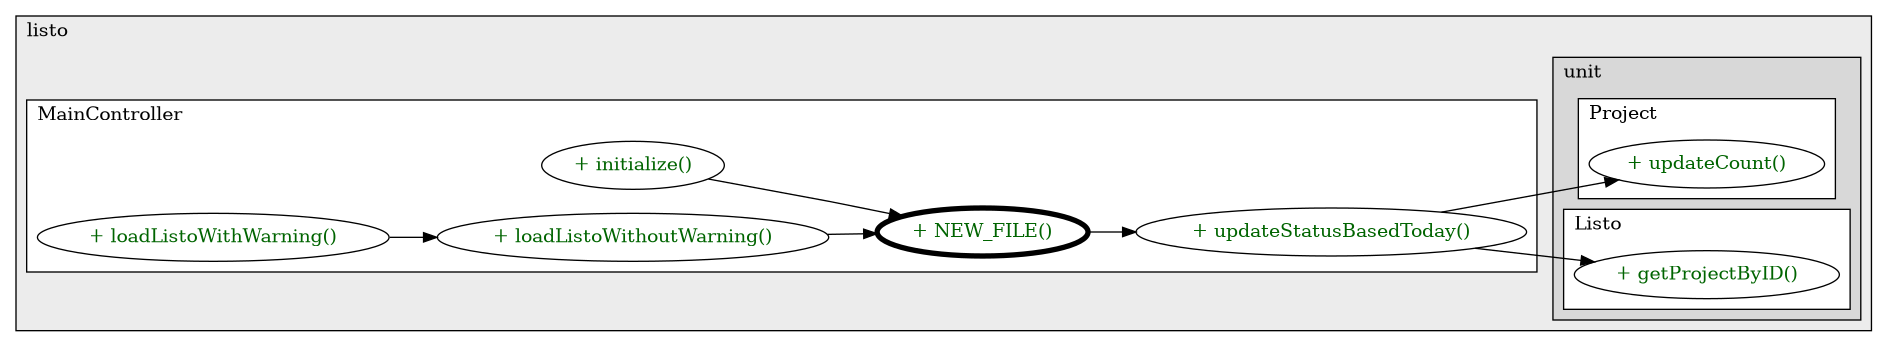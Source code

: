 @startuml

/' diagram meta data start
config=CallConfiguration;
{
  "rootMethod": "cherryrockstudios.listo.MainController#NEW_FILE()",
  "projectClassification": {
    "searchMode": "OpenProject", // OpenProject, AllProjects
    "includedProjects": "",
    "pathEndKeywords": "*.impl",
    "isClientPath": "",
    "isClientName": "",
    "isTestPath": "",
    "isTestName": "",
    "isMappingPath": "",
    "isMappingName": "",
    "isDataAccessPath": "",
    "isDataAccessName": "",
    "isDataStructurePath": "",
    "isDataStructureName": "",
    "isInterfaceStructuresPath": "",
    "isInterfaceStructuresName": "",
    "isEntryPointPath": "",
    "isEntryPointName": "",
    "treatFinalFieldsAsMandatory": false
  },
  "graphRestriction": {
    "classPackageExcludeFilter": "",
    "classPackageIncludeFilter": "",
    "classNameExcludeFilter": "",
    "classNameIncludeFilter": "",
    "methodNameExcludeFilter": "",
    "methodNameIncludeFilter": "",
    "removeByInheritance": "", // inheritance/annotation based filtering is done in a second step
    "removeByAnnotation": "",
    "removeByClassPackage": "", // cleanup the graph after inheritance/annotation based filtering is done
    "removeByClassName": "",
    "cutMappings": false,
    "cutEnum": true,
    "cutTests": true,
    "cutClient": true,
    "cutDataAccess": false,
    "cutInterfaceStructures": false,
    "cutDataStructures": false,
    "cutGetterAndSetter": true,
    "cutConstructors": true
  },
  "graphTraversal": {
    "forwardDepth": 3,
    "backwardDepth": 3,
    "classPackageExcludeFilter": "",
    "classPackageIncludeFilter": "",
    "classNameExcludeFilter": "",
    "classNameIncludeFilter": "",
    "methodNameExcludeFilter": "",
    "methodNameIncludeFilter": "",
    "hideMappings": false,
    "hideDataStructures": false,
    "hidePrivateMethods": true,
    "hideInterfaceCalls": true, // indirection: implementation -> interface (is hidden) -> implementation
    "onlyShowApplicationEntryPoints": false, // root node is included
    "useMethodCallsForStructureDiagram": "ForwardOnly" // ForwardOnly, BothDirections, No
  },
  "details": {
    "aggregation": "GroupByClass", // ByClass, GroupByClass, None
    "showMethodParametersTypes": false,
    "showMethodParametersNames": false,
    "showMethodReturnType": false,
    "showPackageLevels": 2,
    "showCallOrder": false,
    "edgeMode": "MethodsOnly", // TypesOnly, MethodsOnly, TypesAndMethods, MethodsAndDirectTypeUsage
    "showDetailedClassStructure": false
  },
  "rootClass": "cherryrockstudios.listo.MainController",
  "extensionCallbackMethod": "" // qualified.class.name#methodName - signature: public static String method(String)
}
diagram meta data end '/



digraph g {
    rankdir="LR"
    splines=polyline
    

'nodes 
subgraph cluster_102982545 { 
   	label=listo
	labeljust=l
	fillcolor="#ececec"
	style=filled
   
   subgraph cluster_1102070209 { 
   	label=unit
	labeljust=l
	fillcolor="#d8d8d8"
	style=filled
   
   subgraph cluster_190160133 { 
   	label=Project
	labeljust=l
	fillcolor=white
	style=filled
   
   Project971874320XXXupdateCount104431[
	label="+ updateCount()"
	style=filled
	fillcolor=white
	tooltip="Project

&#10;  Updates the count variable. (Only used when loading a Listo)&#10; &#10;  @param newCount: the new count value extracted form a loaded Listo.&#10; "
	fontcolor=darkgreen
];
} 

subgraph cluster_884601869 { 
   	label=Listo
	labeljust=l
	fillcolor=white
	style=filled
   
   Listo971874320XXXgetProjectByID104431[
	label="+ getProjectByID()"
	style=filled
	fillcolor=white
	tooltip="Listo

&#10;  Loops through the project list to get a project by its project ID.&#10;  Returns null if project can't be found&#10; &#10;  @param projectID: the ID of the project we want to access&#10;  @return the Project to be acessed by its ID, nul if no project found&#10; "
	fontcolor=darkgreen
];
} 
} 

subgraph cluster_74739137 { 
   	label=MainController
	labeljust=l
	fillcolor=white
	style=filled
   
   MainController477830142XXXNEW_FILE0[
	label="+ NEW_FILE()"
	style=filled
	fillcolor=white
	tooltip="MainController

&#10;  The state of the program when there is a new file loaded.&#10; "
	penwidth=4
	fontcolor=darkgreen
];

MainController477830142XXXinitialize0[
	label="+ initialize()"
	style=filled
	fillcolor=white
	tooltip="MainController

&#10;  Starts the GUI on default start-up settings&#10; "
	fontcolor=darkgreen
];

MainController477830142XXXloadListoWithWarning0[
	label="+ loadListoWithWarning()"
	style=filled
	fillcolor=white
	tooltip="MainController

 HELPER METHOD&#10;  Loads a file and updates the interface after warning the user.&#10; "
	fontcolor=darkgreen
];

MainController477830142XXXloadListoWithoutWarning0[
	label="+ loadListoWithoutWarning()"
	style=filled
	fillcolor=white
	tooltip="MainController

 HELPER METHOD&#10;  Loads a file right away and updates the interface without warning the user.&#10; "
	fontcolor=darkgreen
];

MainController477830142XXXupdateStatusBasedToday0[
	label="+ updateStatusBasedToday()"
	style=filled
	fillcolor=white
	tooltip="MainController

 HELPER METHOD&#10;  Uses equals() and compareTo() override methods, to update past dues as Late Statuses&#10; "
	fontcolor=darkgreen
];
} 
} 

'edges    
MainController477830142XXXNEW_FILE0 -> MainController477830142XXXupdateStatusBasedToday0;
MainController477830142XXXinitialize0 -> MainController477830142XXXNEW_FILE0;
MainController477830142XXXloadListoWithWarning0 -> MainController477830142XXXloadListoWithoutWarning0;
MainController477830142XXXloadListoWithoutWarning0 -> MainController477830142XXXNEW_FILE0;
MainController477830142XXXupdateStatusBasedToday0 -> Listo971874320XXXgetProjectByID104431;
MainController477830142XXXupdateStatusBasedToday0 -> Project971874320XXXupdateCount104431;
    
}
@enduml